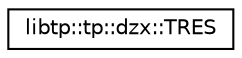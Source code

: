 digraph "Graphical Class Hierarchy"
{
 // LATEX_PDF_SIZE
  edge [fontname="Helvetica",fontsize="10",labelfontname="Helvetica",labelfontsize="10"];
  node [fontname="Helvetica",fontsize="10",shape=record];
  rankdir="LR";
  Node0 [label="libtp::tp::dzx::TRES",height=0.2,width=0.4,color="black", fillcolor="white", style="filled",URL="$da/dc7/structlibtp_1_1tp_1_1dzx_1_1TRES.html",tooltip="Holds information about an ACTR of type TRES."];
}
